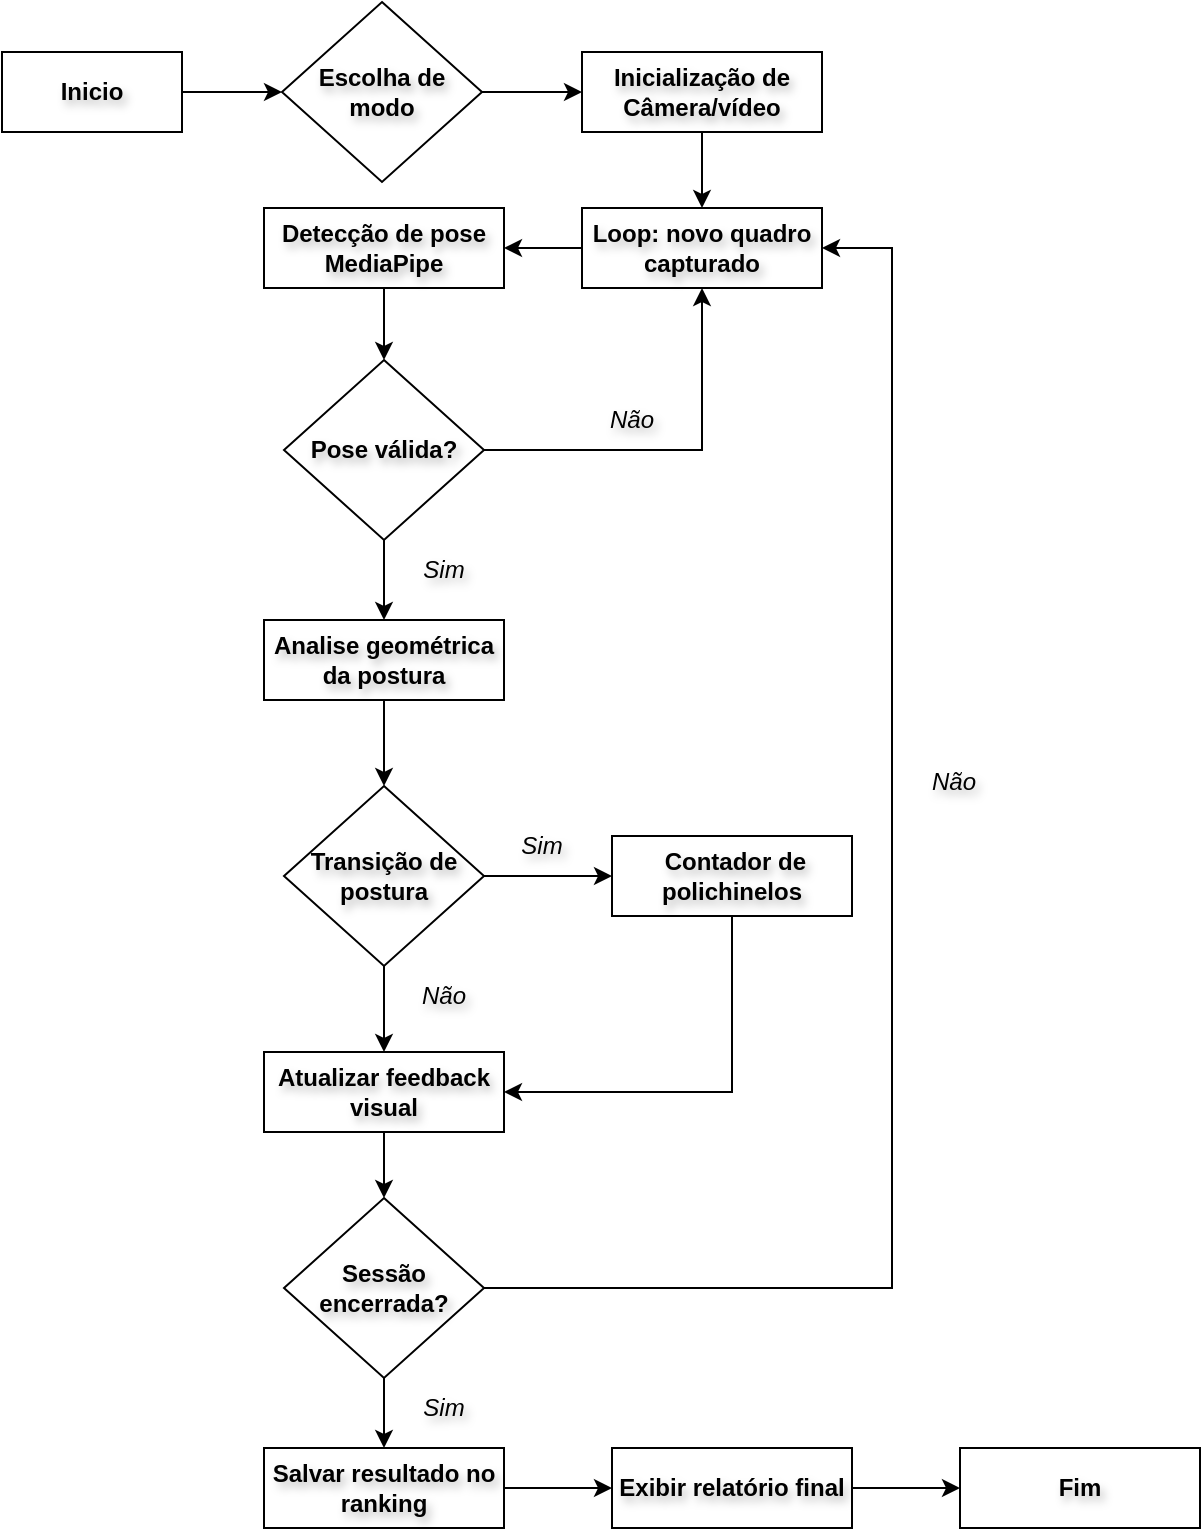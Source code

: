 <mxfile version="28.2.8">
  <diagram name="Página-1" id="gKHaCqM_Aak2SQZ0_88f">
    <mxGraphModel dx="1242" dy="785" grid="0" gridSize="10" guides="1" tooltips="1" connect="1" arrows="1" fold="1" page="0" pageScale="1" pageWidth="827" pageHeight="1169" background="light-dark(#FFFFFF,#FFFFFF)" math="0" shadow="0">
      <root>
        <mxCell id="0" />
        <mxCell id="1" parent="0" />
        <mxCell id="zqIMH84tLvvsTfrKgmCo-3" value="" style="edgeStyle=orthogonalEdgeStyle;rounded=0;orthogonalLoop=1;jettySize=auto;html=1;fillColor=none;textShadow=1;strokeColor=light-dark(#000000,#000000);fontColor=light-dark(#000000,#131313);spacingTop=0;fontStyle=1" edge="1" parent="1" source="zqIMH84tLvvsTfrKgmCo-1" target="zqIMH84tLvvsTfrKgmCo-2">
          <mxGeometry relative="1" as="geometry" />
        </mxCell>
        <mxCell id="zqIMH84tLvvsTfrKgmCo-1" value="Inicio" style="rounded=0;html=1;fillColor=none;textShadow=1;whiteSpace=wrap;strokeColor=light-dark(#000000,#000000);fontColor=light-dark(#000000,#131313);spacingTop=0;fontStyle=1" vertex="1" parent="1">
          <mxGeometry x="176" y="234" width="90" height="40" as="geometry" />
        </mxCell>
        <mxCell id="zqIMH84tLvvsTfrKgmCo-5" value="" style="edgeStyle=orthogonalEdgeStyle;rounded=0;orthogonalLoop=1;jettySize=auto;html=1;fillColor=none;textShadow=1;strokeColor=light-dark(#000000,#000000);fontColor=light-dark(#000000,#131313);spacingTop=0;fontStyle=1" edge="1" parent="1" source="zqIMH84tLvvsTfrKgmCo-2" target="zqIMH84tLvvsTfrKgmCo-4">
          <mxGeometry relative="1" as="geometry" />
        </mxCell>
        <mxCell id="zqIMH84tLvvsTfrKgmCo-2" value="Escolha de&lt;div&gt;&amp;nbsp;modo&amp;nbsp;&lt;/div&gt;" style="rhombus;html=1;rounded=0;fillColor=none;textShadow=1;whiteSpace=wrap;strokeColor=light-dark(#000000,#000000);fontColor=light-dark(#000000,#131313);spacingTop=0;fontStyle=1" vertex="1" parent="1">
          <mxGeometry x="316" y="209" width="100" height="90" as="geometry" />
        </mxCell>
        <mxCell id="zqIMH84tLvvsTfrKgmCo-7" value="" style="edgeStyle=orthogonalEdgeStyle;rounded=0;orthogonalLoop=1;jettySize=auto;html=1;fillColor=none;textShadow=1;strokeColor=light-dark(#000000,#000000);fontColor=light-dark(#000000,#131313);spacingTop=0;fontStyle=1" edge="1" parent="1" source="zqIMH84tLvvsTfrKgmCo-4" target="zqIMH84tLvvsTfrKgmCo-6">
          <mxGeometry relative="1" as="geometry" />
        </mxCell>
        <mxCell id="zqIMH84tLvvsTfrKgmCo-4" value="Inicialização de Câmera/vídeo" style="html=1;rounded=0;fillColor=none;textShadow=1;whiteSpace=wrap;strokeColor=light-dark(#000000,#000000);fontColor=light-dark(#000000,#131313);spacingTop=0;fontStyle=1" vertex="1" parent="1">
          <mxGeometry x="466" y="234" width="120" height="40" as="geometry" />
        </mxCell>
        <mxCell id="zqIMH84tLvvsTfrKgmCo-9" value="" style="edgeStyle=orthogonalEdgeStyle;rounded=0;orthogonalLoop=1;jettySize=auto;html=1;fillColor=none;textShadow=1;strokeColor=light-dark(#000000,#000000);fontColor=light-dark(#000000,#131313);spacingTop=0;fontStyle=1" edge="1" parent="1" source="zqIMH84tLvvsTfrKgmCo-6" target="zqIMH84tLvvsTfrKgmCo-8">
          <mxGeometry relative="1" as="geometry" />
        </mxCell>
        <mxCell id="zqIMH84tLvvsTfrKgmCo-6" value="Loop: novo quadro capturado" style="html=1;rounded=0;fillColor=none;textShadow=1;whiteSpace=wrap;strokeColor=light-dark(#000000,#000000);fontColor=light-dark(#000000,#131313);spacingTop=0;fontStyle=1" vertex="1" parent="1">
          <mxGeometry x="466" y="312" width="120" height="40" as="geometry" />
        </mxCell>
        <mxCell id="zqIMH84tLvvsTfrKgmCo-11" value="" style="edgeStyle=orthogonalEdgeStyle;rounded=0;orthogonalLoop=1;jettySize=auto;html=1;fillColor=none;textShadow=1;strokeColor=light-dark(#000000,#000000);fontColor=light-dark(#000000,#131313);spacingTop=0;fontStyle=0" edge="1" parent="1" source="zqIMH84tLvvsTfrKgmCo-8" target="zqIMH84tLvvsTfrKgmCo-10">
          <mxGeometry relative="1" as="geometry" />
        </mxCell>
        <mxCell id="zqIMH84tLvvsTfrKgmCo-8" value="Detecção de pose MediaPipe" style="html=1;rounded=0;fillColor=none;textShadow=1;whiteSpace=wrap;strokeColor=light-dark(#000000,#000000);fontColor=light-dark(#000000,#131313);fontStyle=1" vertex="1" parent="1">
          <mxGeometry x="307" y="312" width="120" height="40" as="geometry" />
        </mxCell>
        <mxCell id="zqIMH84tLvvsTfrKgmCo-12" value="" style="edgeStyle=orthogonalEdgeStyle;rounded=0;orthogonalLoop=1;jettySize=auto;html=1;exitX=1;exitY=0.5;exitDx=0;exitDy=0;entryX=0.5;entryY=1;entryDx=0;entryDy=0;fillColor=none;textShadow=1;strokeColor=light-dark(#000000,#000000);fontColor=light-dark(#000000,#131313);spacingTop=0;fontStyle=0" edge="1" parent="1" source="zqIMH84tLvvsTfrKgmCo-10" target="zqIMH84tLvvsTfrKgmCo-6">
          <mxGeometry relative="1" as="geometry">
            <mxPoint x="531" y="444" as="targetPoint" />
          </mxGeometry>
        </mxCell>
        <mxCell id="zqIMH84tLvvsTfrKgmCo-21" value="" style="edgeStyle=orthogonalEdgeStyle;rounded=0;orthogonalLoop=1;jettySize=auto;html=1;fillColor=none;textShadow=1;strokeColor=light-dark(#000000,#000000);fontColor=light-dark(#000000,#131313);spacingTop=0;fontStyle=0" edge="1" parent="1" source="zqIMH84tLvvsTfrKgmCo-10" target="zqIMH84tLvvsTfrKgmCo-20">
          <mxGeometry relative="1" as="geometry" />
        </mxCell>
        <mxCell id="zqIMH84tLvvsTfrKgmCo-10" value="Pose válida?" style="rhombus;html=1;rounded=0;fillColor=none;textShadow=1;whiteSpace=wrap;strokeColor=light-dark(#000000,#000000);fontColor=light-dark(#000000,#131313);spacingTop=0;fontStyle=1" vertex="1" parent="1">
          <mxGeometry x="317" y="388" width="100" height="90" as="geometry" />
        </mxCell>
        <mxCell id="zqIMH84tLvvsTfrKgmCo-13" value="&lt;font style=&quot;&quot;&gt;Não&lt;/font&gt;" style="text;html=1;align=center;verticalAlign=middle;rounded=0;fillColor=none;textShadow=1;whiteSpace=wrap;strokeColor=none;fontColor=light-dark(#000000,#000000);spacing=2;spacingTop=0;fontStyle=2" vertex="1" parent="1">
          <mxGeometry x="461" y="403" width="60" height="30" as="geometry" />
        </mxCell>
        <mxCell id="zqIMH84tLvvsTfrKgmCo-25" value="" style="edgeStyle=orthogonalEdgeStyle;rounded=0;orthogonalLoop=1;jettySize=auto;html=1;fillColor=none;textShadow=1;strokeColor=light-dark(#000000,#000000);fontColor=light-dark(#000000,#131313);spacingTop=0;fontStyle=0" edge="1" parent="1" source="zqIMH84tLvvsTfrKgmCo-20" target="zqIMH84tLvvsTfrKgmCo-24">
          <mxGeometry relative="1" as="geometry" />
        </mxCell>
        <mxCell id="zqIMH84tLvvsTfrKgmCo-20" value="Analise geométrica da postura" style="rounded=0;html=1;fillColor=none;textShadow=1;whiteSpace=wrap;strokeColor=light-dark(#000000,#000000);fontColor=light-dark(#000000,#131313);fontStyle=1" vertex="1" parent="1">
          <mxGeometry x="307" y="518" width="120" height="40" as="geometry" />
        </mxCell>
        <mxCell id="zqIMH84tLvvsTfrKgmCo-23" value="Sim" style="text;html=1;align=center;verticalAlign=middle;rounded=0;fillColor=none;textShadow=1;whiteSpace=wrap;strokeColor=none;fontColor=light-dark(#000000,#131313);spacingTop=0;fontStyle=2" vertex="1" parent="1">
          <mxGeometry x="367" y="478" width="60" height="30" as="geometry" />
        </mxCell>
        <mxCell id="zqIMH84tLvvsTfrKgmCo-33" value="" style="edgeStyle=orthogonalEdgeStyle;rounded=0;orthogonalLoop=1;jettySize=auto;html=1;fillColor=none;textShadow=1;strokeColor=light-dark(#000000,#000000);fontColor=light-dark(#000000,#131313);spacingTop=0;fontStyle=0" edge="1" parent="1" source="zqIMH84tLvvsTfrKgmCo-24" target="zqIMH84tLvvsTfrKgmCo-32">
          <mxGeometry relative="1" as="geometry" />
        </mxCell>
        <mxCell id="zqIMH84tLvvsTfrKgmCo-36" value="" style="edgeStyle=orthogonalEdgeStyle;rounded=0;orthogonalLoop=1;jettySize=auto;html=1;fillColor=none;textShadow=1;strokeColor=light-dark(#000000,#000000);fontColor=light-dark(#000000,#131313);spacingTop=0;fontStyle=0" edge="1" parent="1" source="zqIMH84tLvvsTfrKgmCo-24" target="zqIMH84tLvvsTfrKgmCo-35">
          <mxGeometry relative="1" as="geometry" />
        </mxCell>
        <mxCell id="zqIMH84tLvvsTfrKgmCo-24" value="Transição de postura" style="rhombus;html=1;rounded=0;fillColor=none;textShadow=1;whiteSpace=wrap;strokeColor=light-dark(#000000,#000000);fontColor=light-dark(#000000,#131313);spacingTop=0;fontStyle=1" vertex="1" parent="1">
          <mxGeometry x="317" y="601" width="100" height="90" as="geometry" />
        </mxCell>
        <mxCell id="zqIMH84tLvvsTfrKgmCo-31" value="Não" style="text;html=1;align=center;verticalAlign=middle;rounded=0;fillColor=none;textShadow=1;whiteSpace=wrap;strokeColor=none;fontColor=light-dark(#000000,#131313);spacingTop=0;fontStyle=2" vertex="1" parent="1">
          <mxGeometry x="367" y="691" width="60" height="30" as="geometry" />
        </mxCell>
        <mxCell id="zqIMH84tLvvsTfrKgmCo-38" value="" style="edgeStyle=orthogonalEdgeStyle;rounded=0;orthogonalLoop=1;jettySize=auto;html=1;exitX=0.5;exitY=1;exitDx=0;exitDy=0;entryX=1;entryY=0.5;entryDx=0;entryDy=0;fillColor=none;textShadow=1;strokeColor=light-dark(#000000,#000000);fontColor=light-dark(#000000,#131313);spacingTop=0;fontStyle=0" edge="1" parent="1" source="zqIMH84tLvvsTfrKgmCo-32" target="zqIMH84tLvvsTfrKgmCo-35">
          <mxGeometry relative="1" as="geometry">
            <mxPoint x="521.176" y="814.0" as="targetPoint" />
          </mxGeometry>
        </mxCell>
        <mxCell id="zqIMH84tLvvsTfrKgmCo-32" value="&amp;nbsp;Contador de polichinelos" style="html=1;rounded=0;fillColor=none;textShadow=1;whiteSpace=wrap;strokeColor=light-dark(#000000,#000000);fontColor=light-dark(#000000,#131313);spacingTop=0;fontStyle=1" vertex="1" parent="1">
          <mxGeometry x="481" y="626" width="120" height="40" as="geometry" />
        </mxCell>
        <mxCell id="zqIMH84tLvvsTfrKgmCo-34" value="Sim" style="text;align=center;verticalAlign=middle;rounded=0;fillColor=none;textShadow=1;strokeColor=none;fontColor=light-dark(#000000,#131313);whiteSpace=wrap;html=1;spacingTop=0;fontStyle=2" vertex="1" parent="1">
          <mxGeometry x="416" y="616" width="60" height="30" as="geometry" />
        </mxCell>
        <mxCell id="zqIMH84tLvvsTfrKgmCo-40" value="" style="edgeStyle=orthogonalEdgeStyle;rounded=0;orthogonalLoop=1;jettySize=auto;html=1;fillColor=none;textShadow=1;strokeColor=light-dark(#000000,#000000);fontColor=light-dark(#000000,#131313);spacingTop=0;fontStyle=0" edge="1" parent="1" source="zqIMH84tLvvsTfrKgmCo-35" target="zqIMH84tLvvsTfrKgmCo-39">
          <mxGeometry relative="1" as="geometry" />
        </mxCell>
        <mxCell id="zqIMH84tLvvsTfrKgmCo-35" value="&lt;b&gt;Atualizar feedback visual&lt;/b&gt;" style="html=1;rounded=0;fillColor=none;textShadow=1;whiteSpace=wrap;strokeColor=light-dark(#000000,#000000);fontColor=light-dark(#000000,#131313);fontStyle=0" vertex="1" parent="1">
          <mxGeometry x="307" y="734" width="120" height="40" as="geometry" />
        </mxCell>
        <mxCell id="zqIMH84tLvvsTfrKgmCo-41" value="" style="edgeStyle=orthogonalEdgeStyle;rounded=0;orthogonalLoop=1;jettySize=auto;html=1;exitX=1;exitY=0.5;exitDx=0;exitDy=0;entryX=1;entryY=0.5;entryDx=0;entryDy=0;fillColor=none;textShadow=1;strokeColor=light-dark(#000000,#000000);fontColor=light-dark(#000000,#131313);spacingTop=0;fontStyle=0" edge="1" parent="1" source="zqIMH84tLvvsTfrKgmCo-39" target="zqIMH84tLvvsTfrKgmCo-6">
          <mxGeometry relative="1" as="geometry">
            <mxPoint x="641" y="334" as="targetPoint" />
            <Array as="points">
              <mxPoint x="621" y="852" />
              <mxPoint x="621" y="332" />
            </Array>
          </mxGeometry>
        </mxCell>
        <mxCell id="zqIMH84tLvvsTfrKgmCo-45" value="" style="edgeStyle=orthogonalEdgeStyle;rounded=0;orthogonalLoop=1;jettySize=auto;html=1;fillColor=none;textShadow=1;strokeColor=light-dark(#000000,#000000);fontColor=light-dark(#000000,#131313);spacingTop=0;fontStyle=0" edge="1" parent="1" source="zqIMH84tLvvsTfrKgmCo-39" target="zqIMH84tLvvsTfrKgmCo-44">
          <mxGeometry relative="1" as="geometry" />
        </mxCell>
        <mxCell id="zqIMH84tLvvsTfrKgmCo-39" value="&lt;b&gt;Sessão encerrada?&lt;/b&gt;" style="rhombus;html=1;rounded=0;fillColor=none;textShadow=1;whiteSpace=wrap;strokeColor=light-dark(#000000,#000000);fontColor=light-dark(#000000,#131313);spacingTop=0;fontStyle=0" vertex="1" parent="1">
          <mxGeometry x="317" y="807" width="100" height="90" as="geometry" />
        </mxCell>
        <mxCell id="zqIMH84tLvvsTfrKgmCo-42" value="Não" style="text;html=1;align=center;verticalAlign=middle;rounded=0;fillColor=none;textShadow=1;whiteSpace=wrap;strokeColor=none;fontColor=light-dark(#000000,#131313);spacingTop=0;fontStyle=2" vertex="1" parent="1">
          <mxGeometry x="622" y="584" width="60" height="30" as="geometry" />
        </mxCell>
        <mxCell id="zqIMH84tLvvsTfrKgmCo-47" value="" style="edgeStyle=orthogonalEdgeStyle;rounded=0;orthogonalLoop=1;jettySize=auto;html=1;fillColor=none;textShadow=1;strokeColor=light-dark(#000000,#000000);fontColor=light-dark(#000000,#131313);spacingTop=0;fontStyle=0" edge="1" parent="1" source="zqIMH84tLvvsTfrKgmCo-44" target="zqIMH84tLvvsTfrKgmCo-46">
          <mxGeometry relative="1" as="geometry" />
        </mxCell>
        <mxCell id="zqIMH84tLvvsTfrKgmCo-44" value="&lt;b&gt;Salvar resultado no ranking&lt;/b&gt;" style="html=1;rounded=0;fillColor=none;textShadow=1;whiteSpace=wrap;strokeColor=light-dark(#000000,#000000);fontColor=light-dark(#000000,#131313);fontStyle=0" vertex="1" parent="1">
          <mxGeometry x="307" y="932" width="120" height="40" as="geometry" />
        </mxCell>
        <mxCell id="zqIMH84tLvvsTfrKgmCo-49" value="" style="edgeStyle=orthogonalEdgeStyle;rounded=0;orthogonalLoop=1;jettySize=auto;html=1;fillColor=none;textShadow=1;strokeColor=light-dark(#000000,#000000);fontColor=light-dark(#000000,#131313);spacingTop=0;fontStyle=0" edge="1" parent="1" source="zqIMH84tLvvsTfrKgmCo-46" target="zqIMH84tLvvsTfrKgmCo-48">
          <mxGeometry relative="1" as="geometry" />
        </mxCell>
        <mxCell id="zqIMH84tLvvsTfrKgmCo-46" value="&lt;b&gt;Exibir relatório final&lt;/b&gt;" style="html=1;rounded=0;fillColor=none;textShadow=1;whiteSpace=wrap;strokeColor=light-dark(#000000,#000000);fontColor=light-dark(#000000,#131313);fontStyle=0" vertex="1" parent="1">
          <mxGeometry x="481" y="932" width="120" height="40" as="geometry" />
        </mxCell>
        <mxCell id="zqIMH84tLvvsTfrKgmCo-48" value="&lt;b&gt;Fim&lt;/b&gt;" style="html=1;rounded=0;fillColor=none;textShadow=1;whiteSpace=wrap;strokeColor=light-dark(#000000,#000000);fontColor=light-dark(#000000,#131313);spacingTop=0;fontStyle=0" vertex="1" parent="1">
          <mxGeometry x="655" y="932" width="120" height="40" as="geometry" />
        </mxCell>
        <mxCell id="zqIMH84tLvvsTfrKgmCo-50" value="Sim" style="text;html=1;align=center;verticalAlign=middle;rounded=0;fillColor=none;textShadow=1;whiteSpace=wrap;strokeColor=none;fontColor=light-dark(#000000,#131313);spacingTop=0;fontStyle=2" vertex="1" parent="1">
          <mxGeometry x="367" y="897" width="60" height="30" as="geometry" />
        </mxCell>
      </root>
    </mxGraphModel>
  </diagram>
</mxfile>
